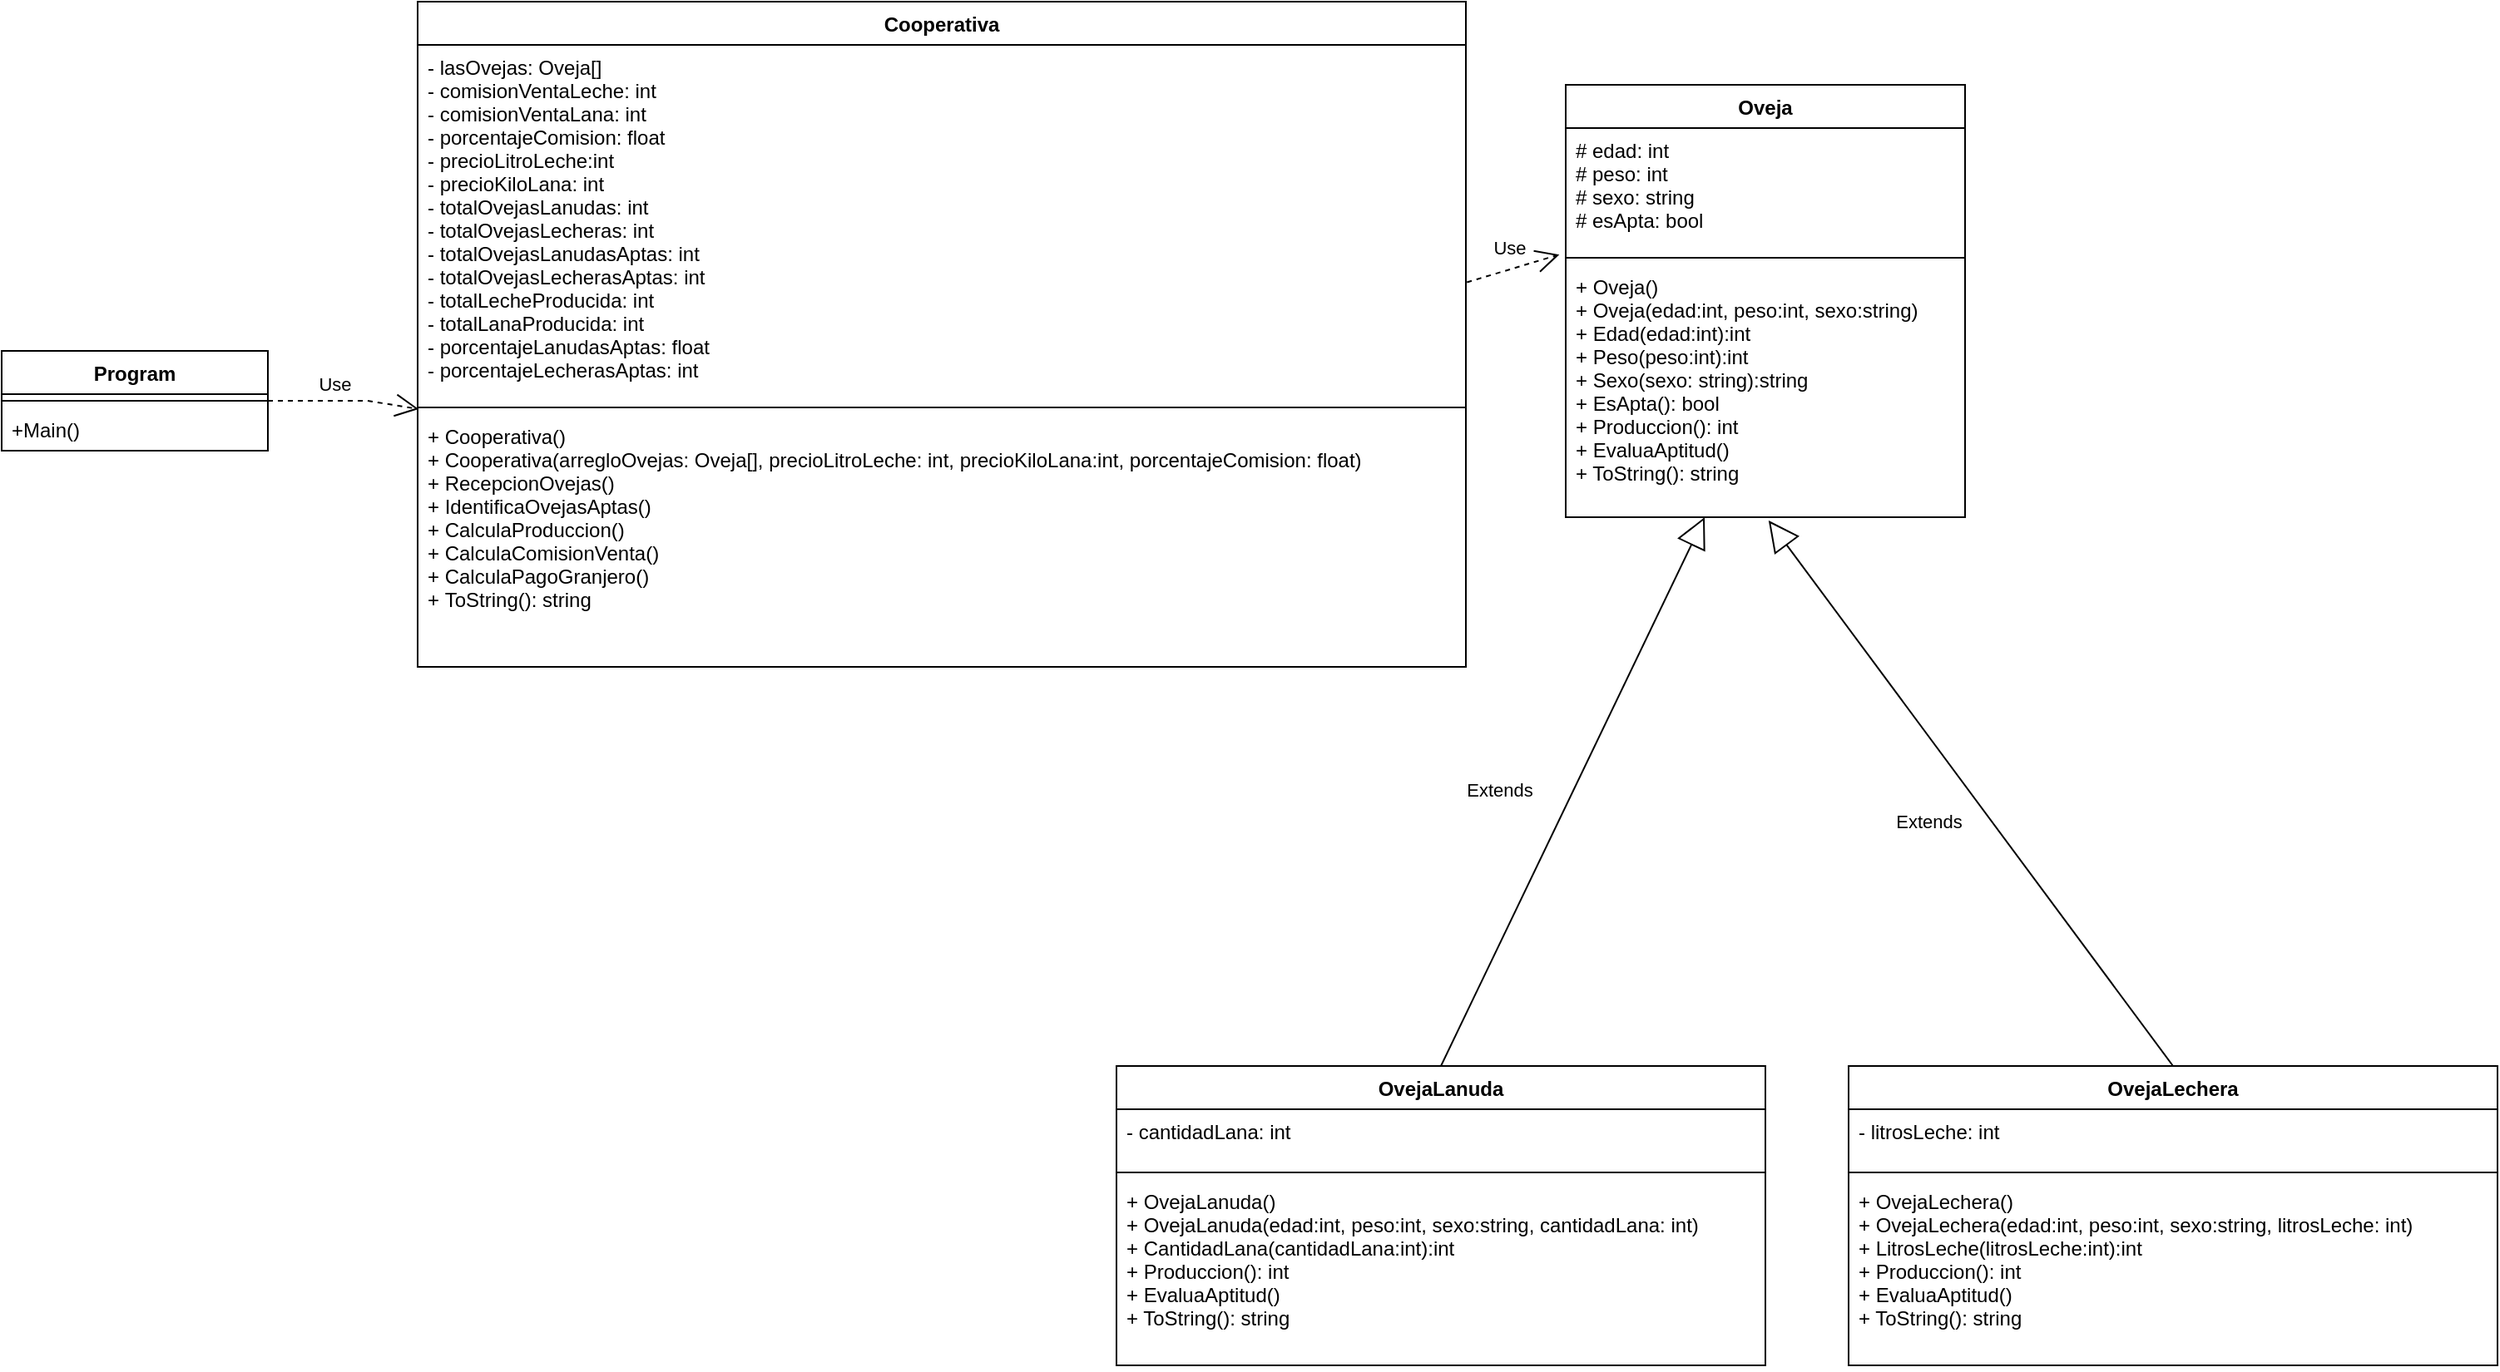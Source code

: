 <mxfile version="20.2.8" type="device"><diagram id="C5RBs43oDa-KdzZeNtuy" name="Page-1"><mxGraphModel dx="865" dy="1703" grid="1" gridSize="10" guides="1" tooltips="1" connect="1" arrows="1" fold="1" page="1" pageScale="1" pageWidth="1654" pageHeight="1169" math="0" shadow="0"><root><mxCell id="WIyWlLk6GJQsqaUBKTNV-0"/><mxCell id="WIyWlLk6GJQsqaUBKTNV-1" parent="WIyWlLk6GJQsqaUBKTNV-0"/><mxCell id="QVw1ap9B6yD32LJbRpxJ-0" value="Oveja" style="swimlane;fontStyle=1;align=center;verticalAlign=top;childLayout=stackLayout;horizontal=1;startSize=26;horizontalStack=0;resizeParent=1;resizeParentMax=0;resizeLast=0;collapsible=1;marginBottom=0;" parent="WIyWlLk6GJQsqaUBKTNV-1" vertex="1"><mxGeometry x="1010" y="-360" width="240" height="260" as="geometry"/></mxCell><mxCell id="QVw1ap9B6yD32LJbRpxJ-1" value="# edad: int&#10;# peso: int&#10;# sexo: string&#10;# esApta: bool" style="text;strokeColor=none;fillColor=none;align=left;verticalAlign=top;spacingLeft=4;spacingRight=4;overflow=hidden;rotatable=0;points=[[0,0.5],[1,0.5]];portConstraint=eastwest;" parent="QVw1ap9B6yD32LJbRpxJ-0" vertex="1"><mxGeometry y="26" width="240" height="74" as="geometry"/></mxCell><mxCell id="QVw1ap9B6yD32LJbRpxJ-2" value="" style="line;strokeWidth=1;fillColor=none;align=left;verticalAlign=middle;spacingTop=-1;spacingLeft=3;spacingRight=3;rotatable=0;labelPosition=right;points=[];portConstraint=eastwest;" parent="QVw1ap9B6yD32LJbRpxJ-0" vertex="1"><mxGeometry y="100" width="240" height="8" as="geometry"/></mxCell><mxCell id="QVw1ap9B6yD32LJbRpxJ-3" value="+ Oveja()&#10;+ Oveja(edad:int, peso:int, sexo:string)&#10;+ Edad(edad:int):int&#10;+ Peso(peso:int):int&#10;+ Sexo(sexo: string):string&#10;+ EsApta(): bool&#10;+ Produccion(): int&#10;+ EvaluaAptitud()&#10;+ ToString(): string" style="text;strokeColor=none;fillColor=none;align=left;verticalAlign=top;spacingLeft=4;spacingRight=4;overflow=hidden;rotatable=0;points=[[0,0.5],[1,0.5]];portConstraint=eastwest;" parent="QVw1ap9B6yD32LJbRpxJ-0" vertex="1"><mxGeometry y="108" width="240" height="152" as="geometry"/></mxCell><mxCell id="QVw1ap9B6yD32LJbRpxJ-4" value="OvejaLechera" style="swimlane;fontStyle=1;align=center;verticalAlign=top;childLayout=stackLayout;horizontal=1;startSize=26;horizontalStack=0;resizeParent=1;resizeParentMax=0;resizeLast=0;collapsible=1;marginBottom=0;" parent="WIyWlLk6GJQsqaUBKTNV-1" vertex="1"><mxGeometry x="1180" y="230" width="390" height="180" as="geometry"/></mxCell><mxCell id="QVw1ap9B6yD32LJbRpxJ-5" value="- litrosLeche: int" style="text;strokeColor=none;fillColor=none;align=left;verticalAlign=top;spacingLeft=4;spacingRight=4;overflow=hidden;rotatable=0;points=[[0,0.5],[1,0.5]];portConstraint=eastwest;" parent="QVw1ap9B6yD32LJbRpxJ-4" vertex="1"><mxGeometry y="26" width="390" height="34" as="geometry"/></mxCell><mxCell id="QVw1ap9B6yD32LJbRpxJ-6" value="" style="line;strokeWidth=1;fillColor=none;align=left;verticalAlign=middle;spacingTop=-1;spacingLeft=3;spacingRight=3;rotatable=0;labelPosition=right;points=[];portConstraint=eastwest;" parent="QVw1ap9B6yD32LJbRpxJ-4" vertex="1"><mxGeometry y="60" width="390" height="8" as="geometry"/></mxCell><mxCell id="QVw1ap9B6yD32LJbRpxJ-7" value="+ OvejaLechera()&#10;+ OvejaLechera(edad:int, peso:int, sexo:string, litrosLeche: int)&#10;+ LitrosLeche(litrosLeche:int):int&#10;+ Produccion(): int&#10;+ EvaluaAptitud()&#10;+ ToString(): string" style="text;strokeColor=none;fillColor=none;align=left;verticalAlign=top;spacingLeft=4;spacingRight=4;overflow=hidden;rotatable=0;points=[[0,0.5],[1,0.5]];portConstraint=eastwest;" parent="QVw1ap9B6yD32LJbRpxJ-4" vertex="1"><mxGeometry y="68" width="390" height="112" as="geometry"/></mxCell><mxCell id="QVw1ap9B6yD32LJbRpxJ-9" value="Extends" style="endArrow=block;endSize=16;endFill=0;html=1;rounded=0;entryX=0.508;entryY=1.013;entryDx=0;entryDy=0;entryPerimeter=0;exitX=0.5;exitY=0;exitDx=0;exitDy=0;" parent="WIyWlLk6GJQsqaUBKTNV-1" source="QVw1ap9B6yD32LJbRpxJ-4" target="QVw1ap9B6yD32LJbRpxJ-3" edge="1"><mxGeometry x="0.006" y="31" width="160" relative="1" as="geometry"><mxPoint x="760" y="130" as="sourcePoint"/><mxPoint x="920" y="130" as="targetPoint"/><mxPoint as="offset"/></mxGeometry></mxCell><mxCell id="QVw1ap9B6yD32LJbRpxJ-10" value="OvejaLanuda" style="swimlane;fontStyle=1;align=center;verticalAlign=top;childLayout=stackLayout;horizontal=1;startSize=26;horizontalStack=0;resizeParent=1;resizeParentMax=0;resizeLast=0;collapsible=1;marginBottom=0;" parent="WIyWlLk6GJQsqaUBKTNV-1" vertex="1"><mxGeometry x="740" y="230" width="390" height="180" as="geometry"/></mxCell><mxCell id="QVw1ap9B6yD32LJbRpxJ-11" value="- cantidadLana: int" style="text;strokeColor=none;fillColor=none;align=left;verticalAlign=top;spacingLeft=4;spacingRight=4;overflow=hidden;rotatable=0;points=[[0,0.5],[1,0.5]];portConstraint=eastwest;" parent="QVw1ap9B6yD32LJbRpxJ-10" vertex="1"><mxGeometry y="26" width="390" height="34" as="geometry"/></mxCell><mxCell id="QVw1ap9B6yD32LJbRpxJ-12" value="" style="line;strokeWidth=1;fillColor=none;align=left;verticalAlign=middle;spacingTop=-1;spacingLeft=3;spacingRight=3;rotatable=0;labelPosition=right;points=[];portConstraint=eastwest;" parent="QVw1ap9B6yD32LJbRpxJ-10" vertex="1"><mxGeometry y="60" width="390" height="8" as="geometry"/></mxCell><mxCell id="QVw1ap9B6yD32LJbRpxJ-13" value="+ OvejaLanuda()&#10;+ OvejaLanuda(edad:int, peso:int, sexo:string, cantidadLana: int)&#10;+ CantidadLana(cantidadLana:int):int&#10;+ Produccion(): int&#10;+ EvaluaAptitud()&#10;+ ToString(): string" style="text;strokeColor=none;fillColor=none;align=left;verticalAlign=top;spacingLeft=4;spacingRight=4;overflow=hidden;rotatable=0;points=[[0,0.5],[1,0.5]];portConstraint=eastwest;" parent="QVw1ap9B6yD32LJbRpxJ-10" vertex="1"><mxGeometry y="68" width="390" height="112" as="geometry"/></mxCell><mxCell id="QVw1ap9B6yD32LJbRpxJ-14" value="Extends" style="endArrow=block;endSize=16;endFill=0;html=1;rounded=0;exitX=0.5;exitY=0;exitDx=0;exitDy=0;" parent="WIyWlLk6GJQsqaUBKTNV-1" source="QVw1ap9B6yD32LJbRpxJ-10" target="QVw1ap9B6yD32LJbRpxJ-3" edge="1"><mxGeometry x="-0.101" y="40" width="160" relative="1" as="geometry"><mxPoint x="430" as="sourcePoint"/><mxPoint x="760" y="10" as="targetPoint"/><mxPoint as="offset"/></mxGeometry></mxCell><mxCell id="GeRKW6qWo-0BWm8fRWlA-0" value="Cooperativa" style="swimlane;fontStyle=1;align=center;verticalAlign=top;childLayout=stackLayout;horizontal=1;startSize=26;horizontalStack=0;resizeParent=1;resizeParentMax=0;resizeLast=0;collapsible=1;marginBottom=0;" parent="WIyWlLk6GJQsqaUBKTNV-1" vertex="1"><mxGeometry x="320" y="-410" width="630" height="400" as="geometry"/></mxCell><mxCell id="GeRKW6qWo-0BWm8fRWlA-1" value="- lasOvejas: Oveja[]&#10;- comisionVentaLeche: int&#10;- comisionVentaLana: int&#10;- porcentajeComision: float&#10;- precioLitroLeche:int&#10;- precioKiloLana: int&#10;- totalOvejasLanudas: int&#10;- totalOvejasLecheras: int&#10;- totalOvejasLanudasAptas: int&#10;- totalOvejasLecherasAptas: int&#10;- totalLecheProducida: int&#10;- totalLanaProducida: int&#10;- porcentajeLanudasAptas: float&#10;- porcentajeLecherasAptas: int" style="text;strokeColor=none;fillColor=none;align=left;verticalAlign=top;spacingLeft=4;spacingRight=4;overflow=hidden;rotatable=0;points=[[0,0.5],[1,0.5]];portConstraint=eastwest;" parent="GeRKW6qWo-0BWm8fRWlA-0" vertex="1"><mxGeometry y="26" width="630" height="214" as="geometry"/></mxCell><mxCell id="GeRKW6qWo-0BWm8fRWlA-2" value="" style="line;strokeWidth=1;fillColor=none;align=left;verticalAlign=middle;spacingTop=-1;spacingLeft=3;spacingRight=3;rotatable=0;labelPosition=right;points=[];portConstraint=eastwest;" parent="GeRKW6qWo-0BWm8fRWlA-0" vertex="1"><mxGeometry y="240" width="630" height="8" as="geometry"/></mxCell><mxCell id="GeRKW6qWo-0BWm8fRWlA-3" value="+ Cooperativa()&#10;+ Cooperativa(arregloOvejas: Oveja[], precioLitroLeche: int, precioKiloLana:int, porcentajeComision: float)&#10;+ RecepcionOvejas()&#10;+ IdentificaOvejasAptas()&#10;+ CalculaProduccion()&#10;+ CalculaComisionVenta()&#10;+ CalculaPagoGranjero()&#10;+ ToString(): string" style="text;strokeColor=none;fillColor=none;align=left;verticalAlign=top;spacingLeft=4;spacingRight=4;overflow=hidden;rotatable=0;points=[[0,0.5],[1,0.5]];portConstraint=eastwest;" parent="GeRKW6qWo-0BWm8fRWlA-0" vertex="1"><mxGeometry y="248" width="630" height="152" as="geometry"/></mxCell><mxCell id="GeRKW6qWo-0BWm8fRWlA-4" value="Program" style="swimlane;fontStyle=1;align=center;verticalAlign=top;childLayout=stackLayout;horizontal=1;startSize=26;horizontalStack=0;resizeParent=1;resizeParentMax=0;resizeLast=0;collapsible=1;marginBottom=0;" parent="WIyWlLk6GJQsqaUBKTNV-1" vertex="1"><mxGeometry x="70" y="-200" width="160" height="60" as="geometry"/></mxCell><mxCell id="GeRKW6qWo-0BWm8fRWlA-6" value="" style="line;strokeWidth=1;fillColor=none;align=left;verticalAlign=middle;spacingTop=-1;spacingLeft=3;spacingRight=3;rotatable=0;labelPosition=right;points=[];portConstraint=eastwest;" parent="GeRKW6qWo-0BWm8fRWlA-4" vertex="1"><mxGeometry y="26" width="160" height="8" as="geometry"/></mxCell><mxCell id="GeRKW6qWo-0BWm8fRWlA-7" value="+Main()" style="text;strokeColor=none;fillColor=none;align=left;verticalAlign=top;spacingLeft=4;spacingRight=4;overflow=hidden;rotatable=0;points=[[0,0.5],[1,0.5]];portConstraint=eastwest;" parent="GeRKW6qWo-0BWm8fRWlA-4" vertex="1"><mxGeometry y="34" width="160" height="26" as="geometry"/></mxCell><mxCell id="GeRKW6qWo-0BWm8fRWlA-8" value="Use" style="endArrow=open;endSize=12;dashed=1;html=1;rounded=0;entryX=0.001;entryY=-0.02;entryDx=0;entryDy=0;entryPerimeter=0;exitX=1;exitY=0.5;exitDx=0;exitDy=0;" parent="WIyWlLk6GJQsqaUBKTNV-1" source="GeRKW6qWo-0BWm8fRWlA-4" target="GeRKW6qWo-0BWm8fRWlA-3" edge="1"><mxGeometry x="-0.121" y="10" width="160" relative="1" as="geometry"><mxPoint x="140" y="-270" as="sourcePoint"/><mxPoint x="300" y="-270" as="targetPoint"/><Array as="points"><mxPoint x="290" y="-170"/></Array><mxPoint as="offset"/></mxGeometry></mxCell><mxCell id="GeRKW6qWo-0BWm8fRWlA-9" value="Use" style="endArrow=open;endSize=12;dashed=1;html=1;rounded=0;entryX=-0.016;entryY=1.028;entryDx=0;entryDy=0;entryPerimeter=0;exitX=1.001;exitY=0.667;exitDx=0;exitDy=0;exitPerimeter=0;" parent="WIyWlLk6GJQsqaUBKTNV-1" source="GeRKW6qWo-0BWm8fRWlA-1" target="QVw1ap9B6yD32LJbRpxJ-1" edge="1"><mxGeometry x="0.046" y="12" width="160" relative="1" as="geometry"><mxPoint x="640" y="-470" as="sourcePoint"/><mxPoint x="800" y="-470" as="targetPoint"/><mxPoint as="offset"/></mxGeometry></mxCell></root></mxGraphModel></diagram></mxfile>